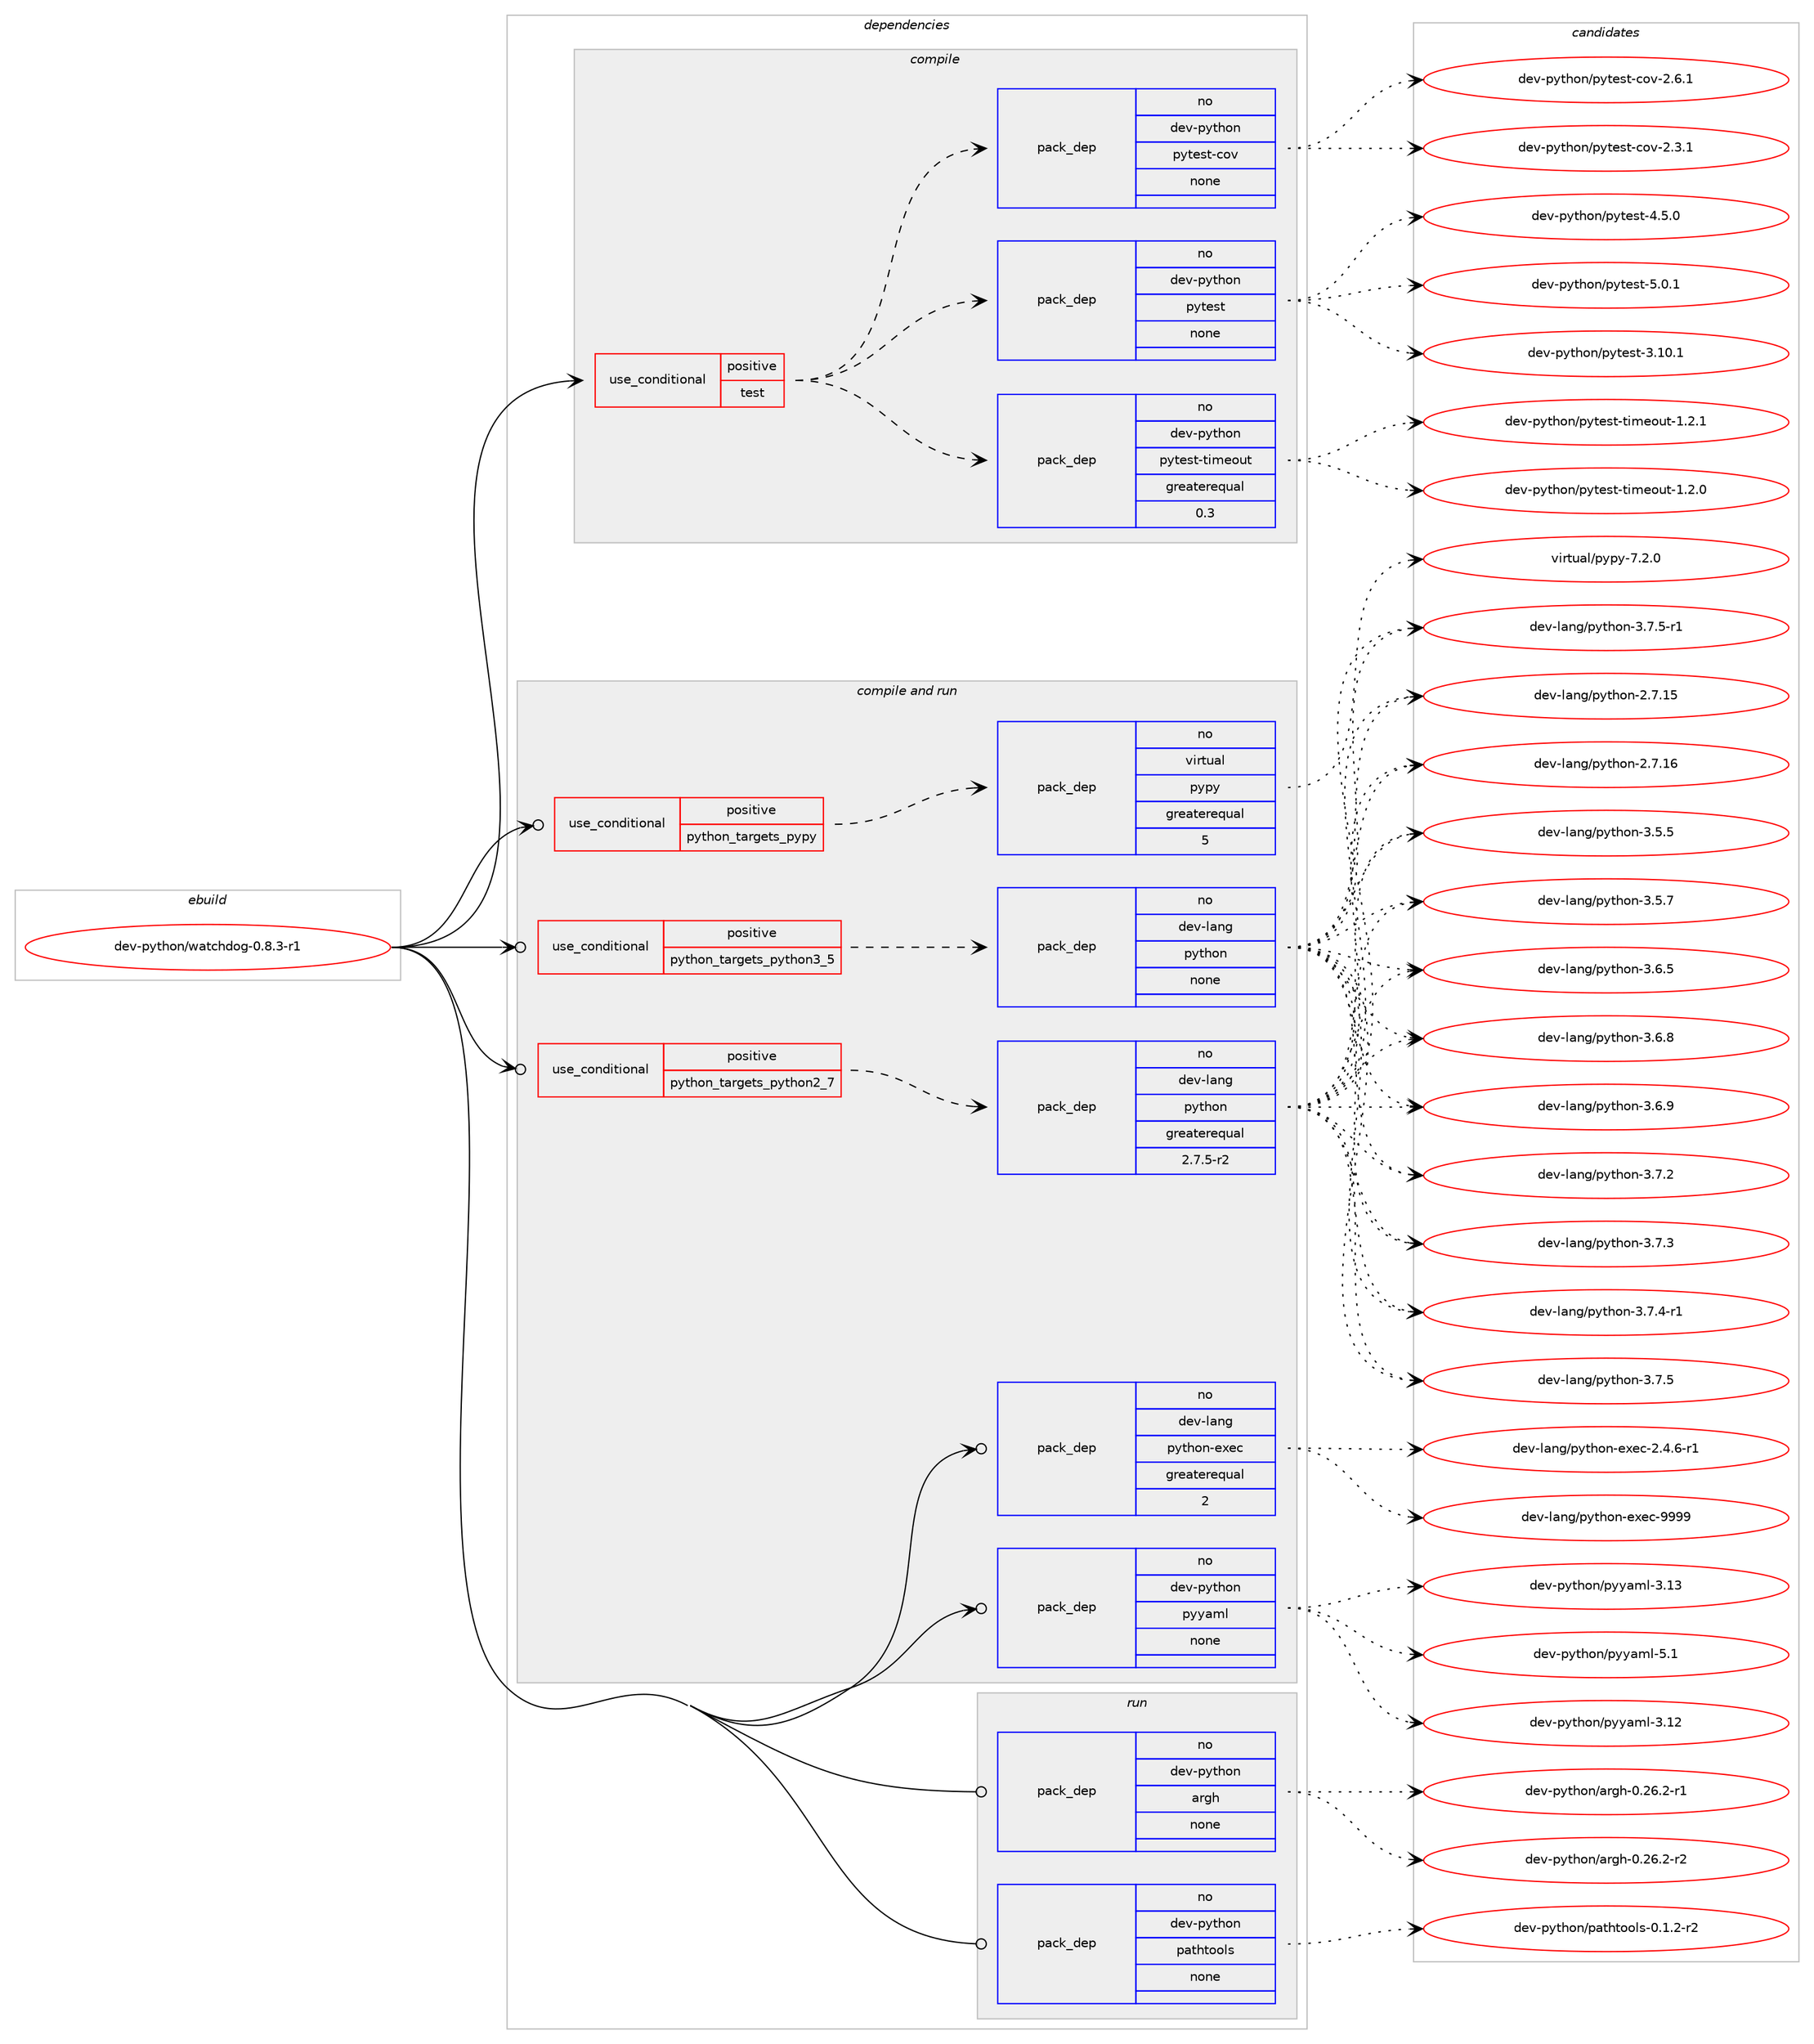 digraph prolog {

# *************
# Graph options
# *************

newrank=true;
concentrate=true;
compound=true;
graph [rankdir=LR,fontname=Helvetica,fontsize=10,ranksep=1.5];#, ranksep=2.5, nodesep=0.2];
edge  [arrowhead=vee];
node  [fontname=Helvetica,fontsize=10];

# **********
# The ebuild
# **********

subgraph cluster_leftcol {
color=gray;
rank=same;
label=<<i>ebuild</i>>;
id [label="dev-python/watchdog-0.8.3-r1", color=red, width=4, href="../dev-python/watchdog-0.8.3-r1.svg"];
}

# ****************
# The dependencies
# ****************

subgraph cluster_midcol {
color=gray;
label=<<i>dependencies</i>>;
subgraph cluster_compile {
fillcolor="#eeeeee";
style=filled;
label=<<i>compile</i>>;
subgraph cond151240 {
dependency643295 [label=<<TABLE BORDER="0" CELLBORDER="1" CELLSPACING="0" CELLPADDING="4"><TR><TD ROWSPAN="3" CELLPADDING="10">use_conditional</TD></TR><TR><TD>positive</TD></TR><TR><TD>test</TD></TR></TABLE>>, shape=none, color=red];
subgraph pack480166 {
dependency643296 [label=<<TABLE BORDER="0" CELLBORDER="1" CELLSPACING="0" CELLPADDING="4" WIDTH="220"><TR><TD ROWSPAN="6" CELLPADDING="30">pack_dep</TD></TR><TR><TD WIDTH="110">no</TD></TR><TR><TD>dev-python</TD></TR><TR><TD>pytest</TD></TR><TR><TD>none</TD></TR><TR><TD></TD></TR></TABLE>>, shape=none, color=blue];
}
dependency643295:e -> dependency643296:w [weight=20,style="dashed",arrowhead="vee"];
subgraph pack480167 {
dependency643297 [label=<<TABLE BORDER="0" CELLBORDER="1" CELLSPACING="0" CELLPADDING="4" WIDTH="220"><TR><TD ROWSPAN="6" CELLPADDING="30">pack_dep</TD></TR><TR><TD WIDTH="110">no</TD></TR><TR><TD>dev-python</TD></TR><TR><TD>pytest-cov</TD></TR><TR><TD>none</TD></TR><TR><TD></TD></TR></TABLE>>, shape=none, color=blue];
}
dependency643295:e -> dependency643297:w [weight=20,style="dashed",arrowhead="vee"];
subgraph pack480168 {
dependency643298 [label=<<TABLE BORDER="0" CELLBORDER="1" CELLSPACING="0" CELLPADDING="4" WIDTH="220"><TR><TD ROWSPAN="6" CELLPADDING="30">pack_dep</TD></TR><TR><TD WIDTH="110">no</TD></TR><TR><TD>dev-python</TD></TR><TR><TD>pytest-timeout</TD></TR><TR><TD>greaterequal</TD></TR><TR><TD>0.3</TD></TR></TABLE>>, shape=none, color=blue];
}
dependency643295:e -> dependency643298:w [weight=20,style="dashed",arrowhead="vee"];
}
id:e -> dependency643295:w [weight=20,style="solid",arrowhead="vee"];
}
subgraph cluster_compileandrun {
fillcolor="#eeeeee";
style=filled;
label=<<i>compile and run</i>>;
subgraph cond151241 {
dependency643299 [label=<<TABLE BORDER="0" CELLBORDER="1" CELLSPACING="0" CELLPADDING="4"><TR><TD ROWSPAN="3" CELLPADDING="10">use_conditional</TD></TR><TR><TD>positive</TD></TR><TR><TD>python_targets_pypy</TD></TR></TABLE>>, shape=none, color=red];
subgraph pack480169 {
dependency643300 [label=<<TABLE BORDER="0" CELLBORDER="1" CELLSPACING="0" CELLPADDING="4" WIDTH="220"><TR><TD ROWSPAN="6" CELLPADDING="30">pack_dep</TD></TR><TR><TD WIDTH="110">no</TD></TR><TR><TD>virtual</TD></TR><TR><TD>pypy</TD></TR><TR><TD>greaterequal</TD></TR><TR><TD>5</TD></TR></TABLE>>, shape=none, color=blue];
}
dependency643299:e -> dependency643300:w [weight=20,style="dashed",arrowhead="vee"];
}
id:e -> dependency643299:w [weight=20,style="solid",arrowhead="odotvee"];
subgraph cond151242 {
dependency643301 [label=<<TABLE BORDER="0" CELLBORDER="1" CELLSPACING="0" CELLPADDING="4"><TR><TD ROWSPAN="3" CELLPADDING="10">use_conditional</TD></TR><TR><TD>positive</TD></TR><TR><TD>python_targets_python2_7</TD></TR></TABLE>>, shape=none, color=red];
subgraph pack480170 {
dependency643302 [label=<<TABLE BORDER="0" CELLBORDER="1" CELLSPACING="0" CELLPADDING="4" WIDTH="220"><TR><TD ROWSPAN="6" CELLPADDING="30">pack_dep</TD></TR><TR><TD WIDTH="110">no</TD></TR><TR><TD>dev-lang</TD></TR><TR><TD>python</TD></TR><TR><TD>greaterequal</TD></TR><TR><TD>2.7.5-r2</TD></TR></TABLE>>, shape=none, color=blue];
}
dependency643301:e -> dependency643302:w [weight=20,style="dashed",arrowhead="vee"];
}
id:e -> dependency643301:w [weight=20,style="solid",arrowhead="odotvee"];
subgraph cond151243 {
dependency643303 [label=<<TABLE BORDER="0" CELLBORDER="1" CELLSPACING="0" CELLPADDING="4"><TR><TD ROWSPAN="3" CELLPADDING="10">use_conditional</TD></TR><TR><TD>positive</TD></TR><TR><TD>python_targets_python3_5</TD></TR></TABLE>>, shape=none, color=red];
subgraph pack480171 {
dependency643304 [label=<<TABLE BORDER="0" CELLBORDER="1" CELLSPACING="0" CELLPADDING="4" WIDTH="220"><TR><TD ROWSPAN="6" CELLPADDING="30">pack_dep</TD></TR><TR><TD WIDTH="110">no</TD></TR><TR><TD>dev-lang</TD></TR><TR><TD>python</TD></TR><TR><TD>none</TD></TR><TR><TD></TD></TR></TABLE>>, shape=none, color=blue];
}
dependency643303:e -> dependency643304:w [weight=20,style="dashed",arrowhead="vee"];
}
id:e -> dependency643303:w [weight=20,style="solid",arrowhead="odotvee"];
subgraph pack480172 {
dependency643305 [label=<<TABLE BORDER="0" CELLBORDER="1" CELLSPACING="0" CELLPADDING="4" WIDTH="220"><TR><TD ROWSPAN="6" CELLPADDING="30">pack_dep</TD></TR><TR><TD WIDTH="110">no</TD></TR><TR><TD>dev-lang</TD></TR><TR><TD>python-exec</TD></TR><TR><TD>greaterequal</TD></TR><TR><TD>2</TD></TR></TABLE>>, shape=none, color=blue];
}
id:e -> dependency643305:w [weight=20,style="solid",arrowhead="odotvee"];
subgraph pack480173 {
dependency643306 [label=<<TABLE BORDER="0" CELLBORDER="1" CELLSPACING="0" CELLPADDING="4" WIDTH="220"><TR><TD ROWSPAN="6" CELLPADDING="30">pack_dep</TD></TR><TR><TD WIDTH="110">no</TD></TR><TR><TD>dev-python</TD></TR><TR><TD>pyyaml</TD></TR><TR><TD>none</TD></TR><TR><TD></TD></TR></TABLE>>, shape=none, color=blue];
}
id:e -> dependency643306:w [weight=20,style="solid",arrowhead="odotvee"];
}
subgraph cluster_run {
fillcolor="#eeeeee";
style=filled;
label=<<i>run</i>>;
subgraph pack480174 {
dependency643307 [label=<<TABLE BORDER="0" CELLBORDER="1" CELLSPACING="0" CELLPADDING="4" WIDTH="220"><TR><TD ROWSPAN="6" CELLPADDING="30">pack_dep</TD></TR><TR><TD WIDTH="110">no</TD></TR><TR><TD>dev-python</TD></TR><TR><TD>argh</TD></TR><TR><TD>none</TD></TR><TR><TD></TD></TR></TABLE>>, shape=none, color=blue];
}
id:e -> dependency643307:w [weight=20,style="solid",arrowhead="odot"];
subgraph pack480175 {
dependency643308 [label=<<TABLE BORDER="0" CELLBORDER="1" CELLSPACING="0" CELLPADDING="4" WIDTH="220"><TR><TD ROWSPAN="6" CELLPADDING="30">pack_dep</TD></TR><TR><TD WIDTH="110">no</TD></TR><TR><TD>dev-python</TD></TR><TR><TD>pathtools</TD></TR><TR><TD>none</TD></TR><TR><TD></TD></TR></TABLE>>, shape=none, color=blue];
}
id:e -> dependency643308:w [weight=20,style="solid",arrowhead="odot"];
}
}

# **************
# The candidates
# **************

subgraph cluster_choices {
rank=same;
color=gray;
label=<<i>candidates</i>>;

subgraph choice480166 {
color=black;
nodesep=1;
choice100101118451121211161041111104711212111610111511645514649484649 [label="dev-python/pytest-3.10.1", color=red, width=4,href="../dev-python/pytest-3.10.1.svg"];
choice1001011184511212111610411111047112121116101115116455246534648 [label="dev-python/pytest-4.5.0", color=red, width=4,href="../dev-python/pytest-4.5.0.svg"];
choice1001011184511212111610411111047112121116101115116455346484649 [label="dev-python/pytest-5.0.1", color=red, width=4,href="../dev-python/pytest-5.0.1.svg"];
dependency643296:e -> choice100101118451121211161041111104711212111610111511645514649484649:w [style=dotted,weight="100"];
dependency643296:e -> choice1001011184511212111610411111047112121116101115116455246534648:w [style=dotted,weight="100"];
dependency643296:e -> choice1001011184511212111610411111047112121116101115116455346484649:w [style=dotted,weight="100"];
}
subgraph choice480167 {
color=black;
nodesep=1;
choice10010111845112121116104111110471121211161011151164599111118455046514649 [label="dev-python/pytest-cov-2.3.1", color=red, width=4,href="../dev-python/pytest-cov-2.3.1.svg"];
choice10010111845112121116104111110471121211161011151164599111118455046544649 [label="dev-python/pytest-cov-2.6.1", color=red, width=4,href="../dev-python/pytest-cov-2.6.1.svg"];
dependency643297:e -> choice10010111845112121116104111110471121211161011151164599111118455046514649:w [style=dotted,weight="100"];
dependency643297:e -> choice10010111845112121116104111110471121211161011151164599111118455046544649:w [style=dotted,weight="100"];
}
subgraph choice480168 {
color=black;
nodesep=1;
choice100101118451121211161041111104711212111610111511645116105109101111117116454946504648 [label="dev-python/pytest-timeout-1.2.0", color=red, width=4,href="../dev-python/pytest-timeout-1.2.0.svg"];
choice100101118451121211161041111104711212111610111511645116105109101111117116454946504649 [label="dev-python/pytest-timeout-1.2.1", color=red, width=4,href="../dev-python/pytest-timeout-1.2.1.svg"];
dependency643298:e -> choice100101118451121211161041111104711212111610111511645116105109101111117116454946504648:w [style=dotted,weight="100"];
dependency643298:e -> choice100101118451121211161041111104711212111610111511645116105109101111117116454946504649:w [style=dotted,weight="100"];
}
subgraph choice480169 {
color=black;
nodesep=1;
choice1181051141161179710847112121112121455546504648 [label="virtual/pypy-7.2.0", color=red, width=4,href="../virtual/pypy-7.2.0.svg"];
dependency643300:e -> choice1181051141161179710847112121112121455546504648:w [style=dotted,weight="100"];
}
subgraph choice480170 {
color=black;
nodesep=1;
choice10010111845108971101034711212111610411111045504655464953 [label="dev-lang/python-2.7.15", color=red, width=4,href="../dev-lang/python-2.7.15.svg"];
choice10010111845108971101034711212111610411111045504655464954 [label="dev-lang/python-2.7.16", color=red, width=4,href="../dev-lang/python-2.7.16.svg"];
choice100101118451089711010347112121116104111110455146534653 [label="dev-lang/python-3.5.5", color=red, width=4,href="../dev-lang/python-3.5.5.svg"];
choice100101118451089711010347112121116104111110455146534655 [label="dev-lang/python-3.5.7", color=red, width=4,href="../dev-lang/python-3.5.7.svg"];
choice100101118451089711010347112121116104111110455146544653 [label="dev-lang/python-3.6.5", color=red, width=4,href="../dev-lang/python-3.6.5.svg"];
choice100101118451089711010347112121116104111110455146544656 [label="dev-lang/python-3.6.8", color=red, width=4,href="../dev-lang/python-3.6.8.svg"];
choice100101118451089711010347112121116104111110455146544657 [label="dev-lang/python-3.6.9", color=red, width=4,href="../dev-lang/python-3.6.9.svg"];
choice100101118451089711010347112121116104111110455146554650 [label="dev-lang/python-3.7.2", color=red, width=4,href="../dev-lang/python-3.7.2.svg"];
choice100101118451089711010347112121116104111110455146554651 [label="dev-lang/python-3.7.3", color=red, width=4,href="../dev-lang/python-3.7.3.svg"];
choice1001011184510897110103471121211161041111104551465546524511449 [label="dev-lang/python-3.7.4-r1", color=red, width=4,href="../dev-lang/python-3.7.4-r1.svg"];
choice100101118451089711010347112121116104111110455146554653 [label="dev-lang/python-3.7.5", color=red, width=4,href="../dev-lang/python-3.7.5.svg"];
choice1001011184510897110103471121211161041111104551465546534511449 [label="dev-lang/python-3.7.5-r1", color=red, width=4,href="../dev-lang/python-3.7.5-r1.svg"];
dependency643302:e -> choice10010111845108971101034711212111610411111045504655464953:w [style=dotted,weight="100"];
dependency643302:e -> choice10010111845108971101034711212111610411111045504655464954:w [style=dotted,weight="100"];
dependency643302:e -> choice100101118451089711010347112121116104111110455146534653:w [style=dotted,weight="100"];
dependency643302:e -> choice100101118451089711010347112121116104111110455146534655:w [style=dotted,weight="100"];
dependency643302:e -> choice100101118451089711010347112121116104111110455146544653:w [style=dotted,weight="100"];
dependency643302:e -> choice100101118451089711010347112121116104111110455146544656:w [style=dotted,weight="100"];
dependency643302:e -> choice100101118451089711010347112121116104111110455146544657:w [style=dotted,weight="100"];
dependency643302:e -> choice100101118451089711010347112121116104111110455146554650:w [style=dotted,weight="100"];
dependency643302:e -> choice100101118451089711010347112121116104111110455146554651:w [style=dotted,weight="100"];
dependency643302:e -> choice1001011184510897110103471121211161041111104551465546524511449:w [style=dotted,weight="100"];
dependency643302:e -> choice100101118451089711010347112121116104111110455146554653:w [style=dotted,weight="100"];
dependency643302:e -> choice1001011184510897110103471121211161041111104551465546534511449:w [style=dotted,weight="100"];
}
subgraph choice480171 {
color=black;
nodesep=1;
choice10010111845108971101034711212111610411111045504655464953 [label="dev-lang/python-2.7.15", color=red, width=4,href="../dev-lang/python-2.7.15.svg"];
choice10010111845108971101034711212111610411111045504655464954 [label="dev-lang/python-2.7.16", color=red, width=4,href="../dev-lang/python-2.7.16.svg"];
choice100101118451089711010347112121116104111110455146534653 [label="dev-lang/python-3.5.5", color=red, width=4,href="../dev-lang/python-3.5.5.svg"];
choice100101118451089711010347112121116104111110455146534655 [label="dev-lang/python-3.5.7", color=red, width=4,href="../dev-lang/python-3.5.7.svg"];
choice100101118451089711010347112121116104111110455146544653 [label="dev-lang/python-3.6.5", color=red, width=4,href="../dev-lang/python-3.6.5.svg"];
choice100101118451089711010347112121116104111110455146544656 [label="dev-lang/python-3.6.8", color=red, width=4,href="../dev-lang/python-3.6.8.svg"];
choice100101118451089711010347112121116104111110455146544657 [label="dev-lang/python-3.6.9", color=red, width=4,href="../dev-lang/python-3.6.9.svg"];
choice100101118451089711010347112121116104111110455146554650 [label="dev-lang/python-3.7.2", color=red, width=4,href="../dev-lang/python-3.7.2.svg"];
choice100101118451089711010347112121116104111110455146554651 [label="dev-lang/python-3.7.3", color=red, width=4,href="../dev-lang/python-3.7.3.svg"];
choice1001011184510897110103471121211161041111104551465546524511449 [label="dev-lang/python-3.7.4-r1", color=red, width=4,href="../dev-lang/python-3.7.4-r1.svg"];
choice100101118451089711010347112121116104111110455146554653 [label="dev-lang/python-3.7.5", color=red, width=4,href="../dev-lang/python-3.7.5.svg"];
choice1001011184510897110103471121211161041111104551465546534511449 [label="dev-lang/python-3.7.5-r1", color=red, width=4,href="../dev-lang/python-3.7.5-r1.svg"];
dependency643304:e -> choice10010111845108971101034711212111610411111045504655464953:w [style=dotted,weight="100"];
dependency643304:e -> choice10010111845108971101034711212111610411111045504655464954:w [style=dotted,weight="100"];
dependency643304:e -> choice100101118451089711010347112121116104111110455146534653:w [style=dotted,weight="100"];
dependency643304:e -> choice100101118451089711010347112121116104111110455146534655:w [style=dotted,weight="100"];
dependency643304:e -> choice100101118451089711010347112121116104111110455146544653:w [style=dotted,weight="100"];
dependency643304:e -> choice100101118451089711010347112121116104111110455146544656:w [style=dotted,weight="100"];
dependency643304:e -> choice100101118451089711010347112121116104111110455146544657:w [style=dotted,weight="100"];
dependency643304:e -> choice100101118451089711010347112121116104111110455146554650:w [style=dotted,weight="100"];
dependency643304:e -> choice100101118451089711010347112121116104111110455146554651:w [style=dotted,weight="100"];
dependency643304:e -> choice1001011184510897110103471121211161041111104551465546524511449:w [style=dotted,weight="100"];
dependency643304:e -> choice100101118451089711010347112121116104111110455146554653:w [style=dotted,weight="100"];
dependency643304:e -> choice1001011184510897110103471121211161041111104551465546534511449:w [style=dotted,weight="100"];
}
subgraph choice480172 {
color=black;
nodesep=1;
choice10010111845108971101034711212111610411111045101120101994550465246544511449 [label="dev-lang/python-exec-2.4.6-r1", color=red, width=4,href="../dev-lang/python-exec-2.4.6-r1.svg"];
choice10010111845108971101034711212111610411111045101120101994557575757 [label="dev-lang/python-exec-9999", color=red, width=4,href="../dev-lang/python-exec-9999.svg"];
dependency643305:e -> choice10010111845108971101034711212111610411111045101120101994550465246544511449:w [style=dotted,weight="100"];
dependency643305:e -> choice10010111845108971101034711212111610411111045101120101994557575757:w [style=dotted,weight="100"];
}
subgraph choice480173 {
color=black;
nodesep=1;
choice1001011184511212111610411111047112121121971091084551464950 [label="dev-python/pyyaml-3.12", color=red, width=4,href="../dev-python/pyyaml-3.12.svg"];
choice1001011184511212111610411111047112121121971091084551464951 [label="dev-python/pyyaml-3.13", color=red, width=4,href="../dev-python/pyyaml-3.13.svg"];
choice10010111845112121116104111110471121211219710910845534649 [label="dev-python/pyyaml-5.1", color=red, width=4,href="../dev-python/pyyaml-5.1.svg"];
dependency643306:e -> choice1001011184511212111610411111047112121121971091084551464950:w [style=dotted,weight="100"];
dependency643306:e -> choice1001011184511212111610411111047112121121971091084551464951:w [style=dotted,weight="100"];
dependency643306:e -> choice10010111845112121116104111110471121211219710910845534649:w [style=dotted,weight="100"];
}
subgraph choice480174 {
color=black;
nodesep=1;
choice100101118451121211161041111104797114103104454846505446504511449 [label="dev-python/argh-0.26.2-r1", color=red, width=4,href="../dev-python/argh-0.26.2-r1.svg"];
choice100101118451121211161041111104797114103104454846505446504511450 [label="dev-python/argh-0.26.2-r2", color=red, width=4,href="../dev-python/argh-0.26.2-r2.svg"];
dependency643307:e -> choice100101118451121211161041111104797114103104454846505446504511449:w [style=dotted,weight="100"];
dependency643307:e -> choice100101118451121211161041111104797114103104454846505446504511450:w [style=dotted,weight="100"];
}
subgraph choice480175 {
color=black;
nodesep=1;
choice1001011184511212111610411111047112971161041161111111081154548464946504511450 [label="dev-python/pathtools-0.1.2-r2", color=red, width=4,href="../dev-python/pathtools-0.1.2-r2.svg"];
dependency643308:e -> choice1001011184511212111610411111047112971161041161111111081154548464946504511450:w [style=dotted,weight="100"];
}
}

}
